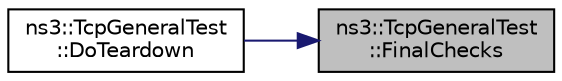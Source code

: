 digraph "ns3::TcpGeneralTest::FinalChecks"
{
 // LATEX_PDF_SIZE
  edge [fontname="Helvetica",fontsize="10",labelfontname="Helvetica",labelfontsize="10"];
  node [fontname="Helvetica",fontsize="10",shape=record];
  rankdir="RL";
  Node1 [label="ns3::TcpGeneralTest\l::FinalChecks",height=0.2,width=0.4,color="black", fillcolor="grey75", style="filled", fontcolor="black",tooltip="Performs the (eventual) final checks through test asserts."];
  Node1 -> Node2 [dir="back",color="midnightblue",fontsize="10",style="solid",fontname="Helvetica"];
  Node2 [label="ns3::TcpGeneralTest\l::DoTeardown",height=0.2,width=0.4,color="black", fillcolor="white", style="filled",URL="$classns3_1_1_tcp_general_test.html#ae26a8f8ef494d87c4645892f3845f337",tooltip="Teardown the TCP test."];
}
